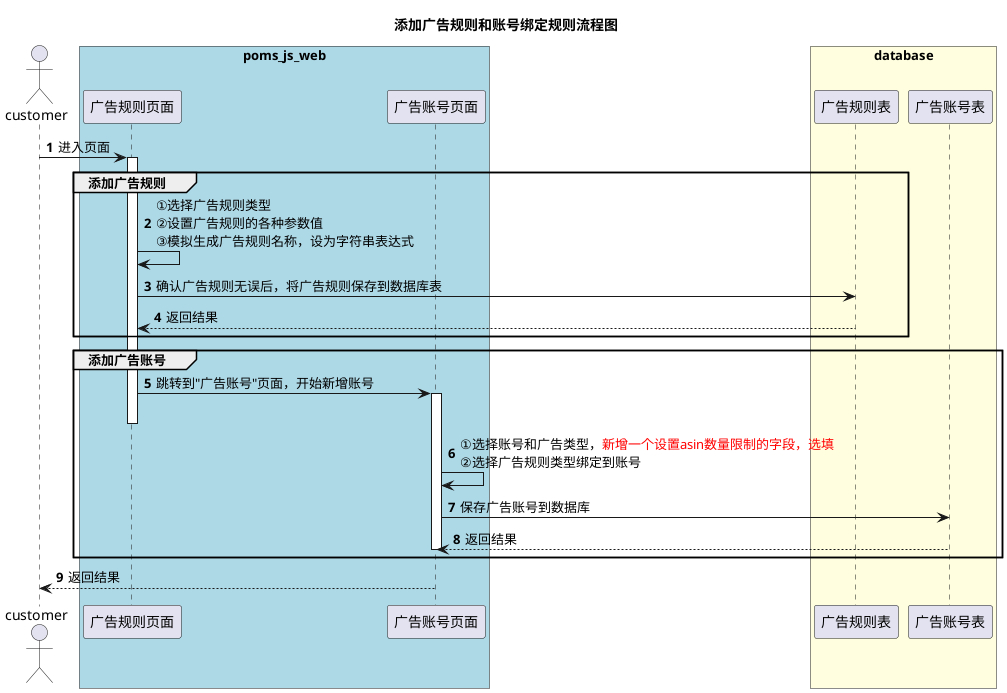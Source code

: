 @startuml
title 添加广告规则和账号绑定规则流程图
autonumber
actor "customer" as customer

box "poms_js_web" #lightBlue

participant "广告规则页面" as t1
participant "广告账号页面" as t2
end box



box "database" #lightYellow
participant "广告规则表" as db1
participant "广告账号表" as db2
end box

customer -> t1 : 进入页面
group 添加广告规则
activate t1
t1 -> t1 : ①选择广告规则类型\n②设置广告规则的各种参数值\n③模拟生成广告规则名称，设为字符串表达式
t1 -> db1 : 确认广告规则无误后，将广告规则保存到数据库表
db1 --> t1 : 返回结果
end

group 添加广告账号
t1 -> t2 : 跳转到"广告账号"页面，开始新增账号
activate t2
deactivate t1
t2 -> t2 : ①选择账号和广告类型，<color #red>新增一个设置asin数量限制的字段，选填\n②选择广告规则类型绑定到账号

t2 -> db2 : 保存广告账号到数据库
db2 --> t2 : 返回结果
deactivate t2
end

t2 --> customer : 返回结果
@enduml
